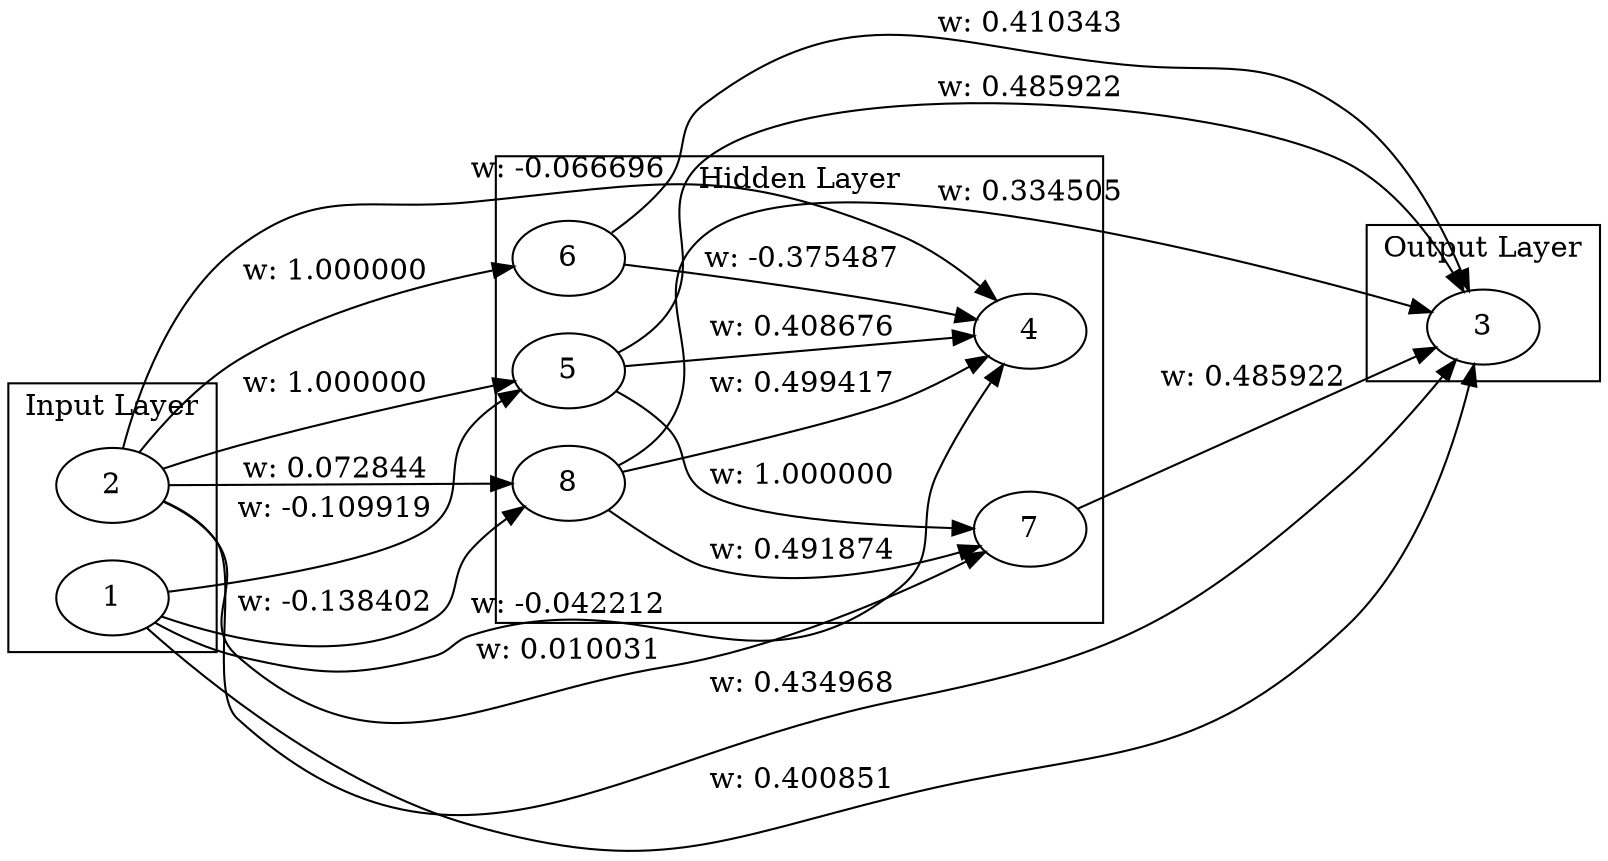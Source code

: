 digraph Genome {
  rankdir=LR;
  subgraph cluster_0 {
    label="Input Layer";
    1;
    2;
  }
  subgraph cluster_1 {
    label="Hidden Layer";
    4;
    5;
    6;
    7;
    8;
  }
  subgraph cluster_2 {
    label="Output Layer";
    3;
  }
  1 -> 3 [label="w: 0.400851"];
  2 -> 3 [label="w: 0.434968"];
  1 -> 4 [label="w: -0.042212"];
  2 -> 4 [label="w: -0.066696"];
  2 -> 5 [label="w: 1.000000"];
  5 -> 3 [label="w: 0.485922"];
  2 -> 6 [label="w: 1.000000"];
  6 -> 3 [label="w: 0.410343"];
  1 -> 5 [label="w: -0.109919"];
  5 -> 7 [label="w: 1.000000"];
  7 -> 3 [label="w: 0.485922"];
  2 -> 8 [label="w: 0.072844"];
  8 -> 4 [label="w: 0.499417"];
  2 -> 7 [label="w: 0.010031"];
  6 -> 4 [label="w: -0.375487"];
  8 -> 3 [label="w: 0.334505"];
  1 -> 8 [label="w: -0.138402"];
  5 -> 4 [label="w: 0.408676"];
  8 -> 7 [label="w: 0.491874"];
}
